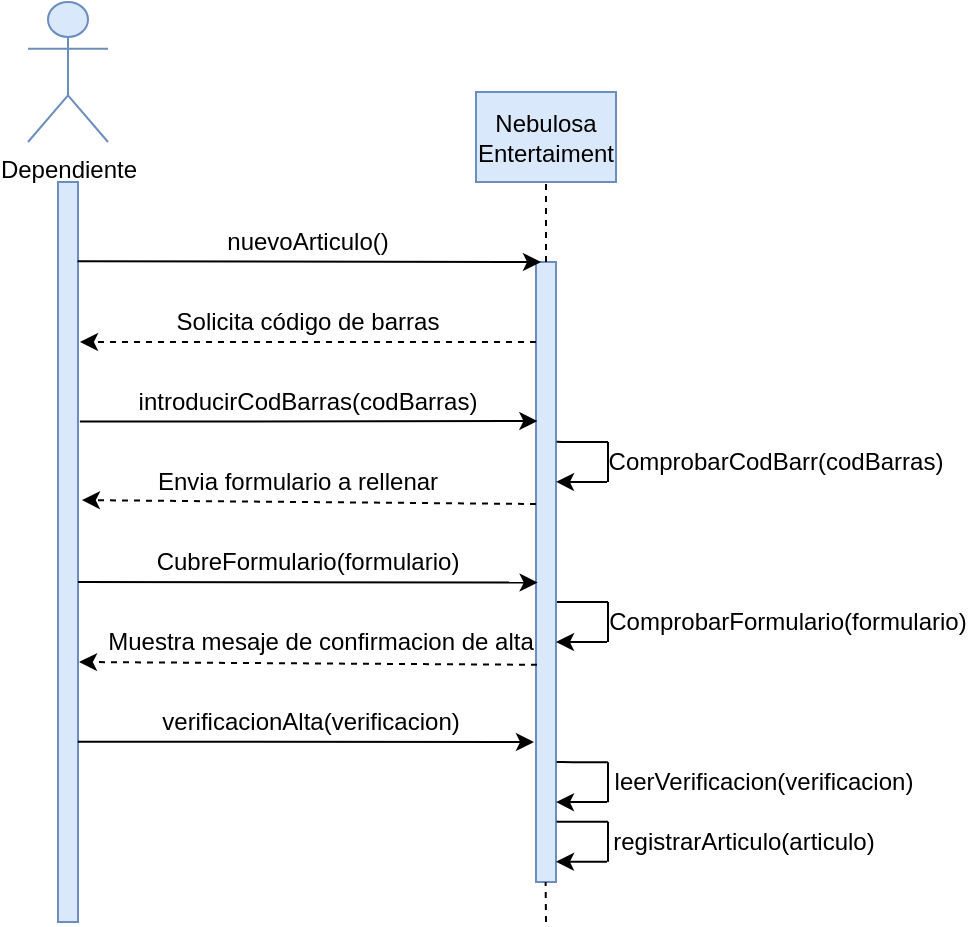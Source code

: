 <mxfile version="13.9.9" type="device"><diagram id="jcU_ScCvI9WaexsmrBUq" name="Página-1"><mxGraphModel dx="1237" dy="715" grid="1" gridSize="10" guides="1" tooltips="1" connect="1" arrows="1" fold="1" page="1" pageScale="1" pageWidth="827" pageHeight="1169" math="0" shadow="0"><root><mxCell id="0"/><mxCell id="1" parent="0"/><mxCell id="viraYIpo6IAxF0G-I09P-1" value="Dependiente" style="shape=umlActor;verticalLabelPosition=bottom;verticalAlign=top;html=1;outlineConnect=0;fillColor=#dae8fc;strokeColor=#6c8ebf;" vertex="1" parent="1"><mxGeometry x="40" y="10" width="40" height="70" as="geometry"/></mxCell><mxCell id="viraYIpo6IAxF0G-I09P-2" value="" style="rounded=0;whiteSpace=wrap;html=1;fillColor=#dae8fc;strokeColor=#6c8ebf;" vertex="1" parent="1"><mxGeometry x="55" y="100" width="10" height="370" as="geometry"/></mxCell><mxCell id="viraYIpo6IAxF0G-I09P-3" value="Nebulosa&lt;br&gt;Entertaiment" style="rounded=0;whiteSpace=wrap;html=1;fillColor=#dae8fc;strokeColor=#6c8ebf;" vertex="1" parent="1"><mxGeometry x="264" y="55" width="70" height="45" as="geometry"/></mxCell><mxCell id="viraYIpo6IAxF0G-I09P-5" value="" style="rounded=0;whiteSpace=wrap;html=1;fillColor=#dae8fc;strokeColor=#6c8ebf;" vertex="1" parent="1"><mxGeometry x="294" y="140" width="10" height="310" as="geometry"/></mxCell><mxCell id="viraYIpo6IAxF0G-I09P-6" value="" style="endArrow=none;dashed=1;html=1;entryX=0.5;entryY=1;entryDx=0;entryDy=0;exitX=0.5;exitY=0;exitDx=0;exitDy=0;" edge="1" parent="1" source="viraYIpo6IAxF0G-I09P-5" target="viraYIpo6IAxF0G-I09P-3"><mxGeometry width="50" height="50" relative="1" as="geometry"><mxPoint x="190" y="270" as="sourcePoint"/><mxPoint x="240" y="220" as="targetPoint"/></mxGeometry></mxCell><mxCell id="viraYIpo6IAxF0G-I09P-7" value="nuevoArticulo()" style="text;html=1;strokeColor=none;fillColor=none;align=center;verticalAlign=middle;whiteSpace=wrap;rounded=0;" vertex="1" parent="1"><mxGeometry x="160" y="120" width="40" height="20" as="geometry"/></mxCell><mxCell id="viraYIpo6IAxF0G-I09P-9" value="Solicita código de barras" style="text;html=1;strokeColor=none;fillColor=none;align=center;verticalAlign=middle;whiteSpace=wrap;rounded=0;" vertex="1" parent="1"><mxGeometry x="80" y="160" width="200" height="20" as="geometry"/></mxCell><mxCell id="viraYIpo6IAxF0G-I09P-11" value="introducirCodBarras(codBarras)" style="text;html=1;strokeColor=none;fillColor=none;align=center;verticalAlign=middle;whiteSpace=wrap;rounded=0;" vertex="1" parent="1"><mxGeometry x="160" y="200" width="40" height="20" as="geometry"/></mxCell><mxCell id="viraYIpo6IAxF0G-I09P-17" value="" style="endArrow=classic;html=1;entryX=1.051;entryY=0.346;entryDx=0;entryDy=0;entryPerimeter=0;startArrow=none;startFill=0;endFill=1;" edge="1" parent="1"><mxGeometry width="50" height="50" relative="1" as="geometry"><mxPoint x="329.49" y="249.96" as="sourcePoint"/><mxPoint x="304" y="249.92" as="targetPoint"/><Array as="points"><mxPoint x="319.49" y="249.96"/><mxPoint x="309.49" y="249.96"/></Array></mxGeometry></mxCell><mxCell id="viraYIpo6IAxF0G-I09P-18" value="" style="endArrow=none;html=1;" edge="1" parent="1"><mxGeometry width="50" height="50" relative="1" as="geometry"><mxPoint x="330" y="230" as="sourcePoint"/><mxPoint x="330" y="250" as="targetPoint"/><Array as="points"><mxPoint x="330" y="240"/></Array></mxGeometry></mxCell><mxCell id="viraYIpo6IAxF0G-I09P-19" value="ComprobarCodBarr(codBarras)" style="text;html=1;strokeColor=none;fillColor=none;align=center;verticalAlign=middle;whiteSpace=wrap;rounded=0;" vertex="1" parent="1"><mxGeometry x="327" y="230" width="174" height="20" as="geometry"/></mxCell><mxCell id="viraYIpo6IAxF0G-I09P-21" value="Envia formulario a rellenar" style="text;html=1;strokeColor=none;fillColor=none;align=center;verticalAlign=middle;whiteSpace=wrap;rounded=0;" vertex="1" parent="1"><mxGeometry x="100" y="240" width="150" height="20" as="geometry"/></mxCell><mxCell id="viraYIpo6IAxF0G-I09P-23" value="CubreFormulario(formulario)" style="text;html=1;strokeColor=none;fillColor=none;align=center;verticalAlign=middle;whiteSpace=wrap;rounded=0;" vertex="1" parent="1"><mxGeometry x="100" y="280" width="160" height="20" as="geometry"/></mxCell><mxCell id="viraYIpo6IAxF0G-I09P-28" value="" style="endArrow=none;html=1;entryX=1.051;entryY=0.346;entryDx=0;entryDy=0;entryPerimeter=0;" edge="1" parent="1"><mxGeometry width="50" height="50" relative="1" as="geometry"><mxPoint x="330" y="310.04" as="sourcePoint"/><mxPoint x="304.51" y="310.0" as="targetPoint"/><Array as="points"><mxPoint x="320" y="310.04"/><mxPoint x="310" y="310.04"/></Array></mxGeometry></mxCell><mxCell id="viraYIpo6IAxF0G-I09P-29" value="" style="endArrow=classic;html=1;entryX=1.051;entryY=0.346;entryDx=0;entryDy=0;entryPerimeter=0;startArrow=none;startFill=0;endFill=1;" edge="1" parent="1"><mxGeometry width="50" height="50" relative="1" as="geometry"><mxPoint x="329.49" y="330.0" as="sourcePoint"/><mxPoint x="304" y="329.96" as="targetPoint"/><Array as="points"><mxPoint x="319.49" y="330.0"/><mxPoint x="309.49" y="330.0"/></Array></mxGeometry></mxCell><mxCell id="viraYIpo6IAxF0G-I09P-30" value="" style="endArrow=none;html=1;" edge="1" parent="1"><mxGeometry width="50" height="50" relative="1" as="geometry"><mxPoint x="330" y="310.04" as="sourcePoint"/><mxPoint x="330" y="330.04" as="targetPoint"/><Array as="points"><mxPoint x="330" y="320.04"/></Array></mxGeometry></mxCell><mxCell id="viraYIpo6IAxF0G-I09P-31" value="ComprobarFormulario(formulario)" style="text;html=1;strokeColor=none;fillColor=none;align=center;verticalAlign=middle;whiteSpace=wrap;rounded=0;" vertex="1" parent="1"><mxGeometry x="327" y="310" width="186" height="20" as="geometry"/></mxCell><mxCell id="viraYIpo6IAxF0G-I09P-32" value="Muestra mesaje de confirmacion de alta" style="text;html=1;strokeColor=none;fillColor=none;align=center;verticalAlign=middle;whiteSpace=wrap;rounded=0;" vertex="1" parent="1"><mxGeometry x="79" y="320" width="215" height="20" as="geometry"/></mxCell><mxCell id="viraYIpo6IAxF0G-I09P-36" value="verificacionAlta(verificacion)" style="text;html=1;strokeColor=none;fillColor=none;align=center;verticalAlign=middle;whiteSpace=wrap;rounded=0;" vertex="1" parent="1"><mxGeometry x="103.25" y="360" width="156.75" height="20" as="geometry"/></mxCell><mxCell id="viraYIpo6IAxF0G-I09P-39" value="" style="endArrow=classic;html=1;exitX=0.99;exitY=0.848;exitDx=0;exitDy=0;exitPerimeter=0;" edge="1" parent="1"><mxGeometry width="50" height="50" relative="1" as="geometry"><mxPoint x="64.9" y="379.84" as="sourcePoint"/><mxPoint x="293.0" y="380" as="targetPoint"/></mxGeometry></mxCell><mxCell id="viraYIpo6IAxF0G-I09P-41" value="" style="endArrow=classic;html=1;entryX=-0.012;entryY=0.31;entryDx=0;entryDy=0;entryPerimeter=0;exitX=0.906;exitY=0.401;exitDx=0;exitDy=0;exitPerimeter=0;" edge="1" parent="1"><mxGeometry width="50" height="50" relative="1" as="geometry"><mxPoint x="65" y="300" as="sourcePoint"/><mxPoint x="294.82" y="300.3" as="targetPoint"/></mxGeometry></mxCell><mxCell id="viraYIpo6IAxF0G-I09P-42" value="" style="endArrow=classic;html=1;entryX=1;entryY=0.532;entryDx=0;entryDy=0;entryPerimeter=0;dashed=1;" edge="1" parent="1"><mxGeometry width="50" height="50" relative="1" as="geometry"><mxPoint x="294.5" y="341.4" as="sourcePoint"/><mxPoint x="65.5" y="340" as="targetPoint"/></mxGeometry></mxCell><mxCell id="viraYIpo6IAxF0G-I09P-43" value="" style="endArrow=classic;html=1;exitX=0.976;exitY=0.12;exitDx=0;exitDy=0;exitPerimeter=0;entryX=0.25;entryY=0;entryDx=0;entryDy=0;" edge="1" parent="1"><mxGeometry width="50" height="50" relative="1" as="geometry"><mxPoint x="64.76" y="139.6" as="sourcePoint"/><mxPoint x="296.5" y="140" as="targetPoint"/></mxGeometry></mxCell><mxCell id="viraYIpo6IAxF0G-I09P-44" value="" style="endArrow=classic;html=1;dashed=1;" edge="1" parent="1"><mxGeometry width="50" height="50" relative="1" as="geometry"><mxPoint x="294" y="180" as="sourcePoint"/><mxPoint x="66" y="180" as="targetPoint"/></mxGeometry></mxCell><mxCell id="viraYIpo6IAxF0G-I09P-45" value="" style="endArrow=classic;html=1;exitX=1.094;exitY=0.363;exitDx=0;exitDy=0;exitPerimeter=0;entryX=0.069;entryY=0.241;entryDx=0;entryDy=0;entryPerimeter=0;" edge="1" parent="1"><mxGeometry width="50" height="50" relative="1" as="geometry"><mxPoint x="65.94" y="219.79" as="sourcePoint"/><mxPoint x="294.69" y="219.53" as="targetPoint"/></mxGeometry></mxCell><mxCell id="viraYIpo6IAxF0G-I09P-46" value="" style="endArrow=classic;html=1;entryX=1.194;entryY=0.482;entryDx=0;entryDy=0;entryPerimeter=0;dashed=1;" edge="1" parent="1"><mxGeometry width="50" height="50" relative="1" as="geometry"><mxPoint x="294" y="261" as="sourcePoint"/><mxPoint x="66.94" y="259.06" as="targetPoint"/></mxGeometry></mxCell><mxCell id="viraYIpo6IAxF0G-I09P-47" value="" style="endArrow=none;html=1;entryX=1.031;entryY=0.31;entryDx=0;entryDy=0;entryPerimeter=0;" edge="1" parent="1"><mxGeometry width="50" height="50" relative="1" as="geometry"><mxPoint x="330" y="230" as="sourcePoint"/><mxPoint x="304.31" y="229.9" as="targetPoint"/><Array as="points"><mxPoint x="320" y="230"/><mxPoint x="310" y="230"/></Array></mxGeometry></mxCell><mxCell id="viraYIpo6IAxF0G-I09P-48" value="" style="endArrow=classic;html=1;entryX=1.051;entryY=0.346;entryDx=0;entryDy=0;entryPerimeter=0;startArrow=none;startFill=0;endFill=1;" edge="1" parent="1"><mxGeometry width="50" height="50" relative="1" as="geometry"><mxPoint x="329.49" y="410.06" as="sourcePoint"/><mxPoint x="304" y="410.02" as="targetPoint"/><Array as="points"><mxPoint x="319.49" y="410.06"/><mxPoint x="309.49" y="410.06"/></Array></mxGeometry></mxCell><mxCell id="viraYIpo6IAxF0G-I09P-49" value="" style="endArrow=none;html=1;" edge="1" parent="1"><mxGeometry width="50" height="50" relative="1" as="geometry"><mxPoint x="330.0" y="390.1" as="sourcePoint"/><mxPoint x="330.0" y="410.1" as="targetPoint"/><Array as="points"><mxPoint x="330" y="400.1"/></Array></mxGeometry></mxCell><mxCell id="viraYIpo6IAxF0G-I09P-50" value="" style="endArrow=none;html=1;entryX=1.031;entryY=0.31;entryDx=0;entryDy=0;entryPerimeter=0;" edge="1" parent="1"><mxGeometry width="50" height="50" relative="1" as="geometry"><mxPoint x="330.0" y="390.1" as="sourcePoint"/><mxPoint x="304.31" y="390.0" as="targetPoint"/><Array as="points"><mxPoint x="320" y="390.1"/><mxPoint x="310" y="390.1"/></Array></mxGeometry></mxCell><mxCell id="viraYIpo6IAxF0G-I09P-51" value="" style="endArrow=classic;html=1;entryX=1.051;entryY=0.346;entryDx=0;entryDy=0;entryPerimeter=0;startArrow=none;startFill=0;endFill=1;" edge="1" parent="1"><mxGeometry width="50" height="50" relative="1" as="geometry"><mxPoint x="329.49" y="439.88" as="sourcePoint"/><mxPoint x="304" y="439.84" as="targetPoint"/><Array as="points"><mxPoint x="319.49" y="439.88"/><mxPoint x="309.49" y="439.88"/></Array></mxGeometry></mxCell><mxCell id="viraYIpo6IAxF0G-I09P-52" value="" style="endArrow=none;html=1;" edge="1" parent="1"><mxGeometry width="50" height="50" relative="1" as="geometry"><mxPoint x="330.0" y="419.92" as="sourcePoint"/><mxPoint x="330.0" y="439.92" as="targetPoint"/><Array as="points"><mxPoint x="330" y="429.92"/></Array></mxGeometry></mxCell><mxCell id="viraYIpo6IAxF0G-I09P-53" value="" style="endArrow=none;html=1;entryX=1.031;entryY=0.31;entryDx=0;entryDy=0;entryPerimeter=0;" edge="1" parent="1"><mxGeometry width="50" height="50" relative="1" as="geometry"><mxPoint x="330.0" y="419.92" as="sourcePoint"/><mxPoint x="304.31" y="419.82" as="targetPoint"/><Array as="points"><mxPoint x="320" y="419.92"/><mxPoint x="310" y="419.92"/></Array></mxGeometry></mxCell><mxCell id="viraYIpo6IAxF0G-I09P-54" value="" style="endArrow=none;dashed=1;html=1;entryX=0.5;entryY=1;entryDx=0;entryDy=0;" edge="1" parent="1"><mxGeometry width="50" height="50" relative="1" as="geometry"><mxPoint x="299" y="470" as="sourcePoint"/><mxPoint x="298.8" y="450" as="targetPoint"/></mxGeometry></mxCell><mxCell id="viraYIpo6IAxF0G-I09P-55" value="leerVerificacion(verificacion)" style="text;html=1;strokeColor=none;fillColor=none;align=center;verticalAlign=middle;whiteSpace=wrap;rounded=0;" vertex="1" parent="1"><mxGeometry x="330" y="390" width="156" height="20" as="geometry"/></mxCell><mxCell id="viraYIpo6IAxF0G-I09P-56" value="registrarArticulo(articulo)" style="text;html=1;strokeColor=none;fillColor=none;align=center;verticalAlign=middle;whiteSpace=wrap;rounded=0;" vertex="1" parent="1"><mxGeometry x="320" y="420" width="156" height="20" as="geometry"/></mxCell></root></mxGraphModel></diagram></mxfile>